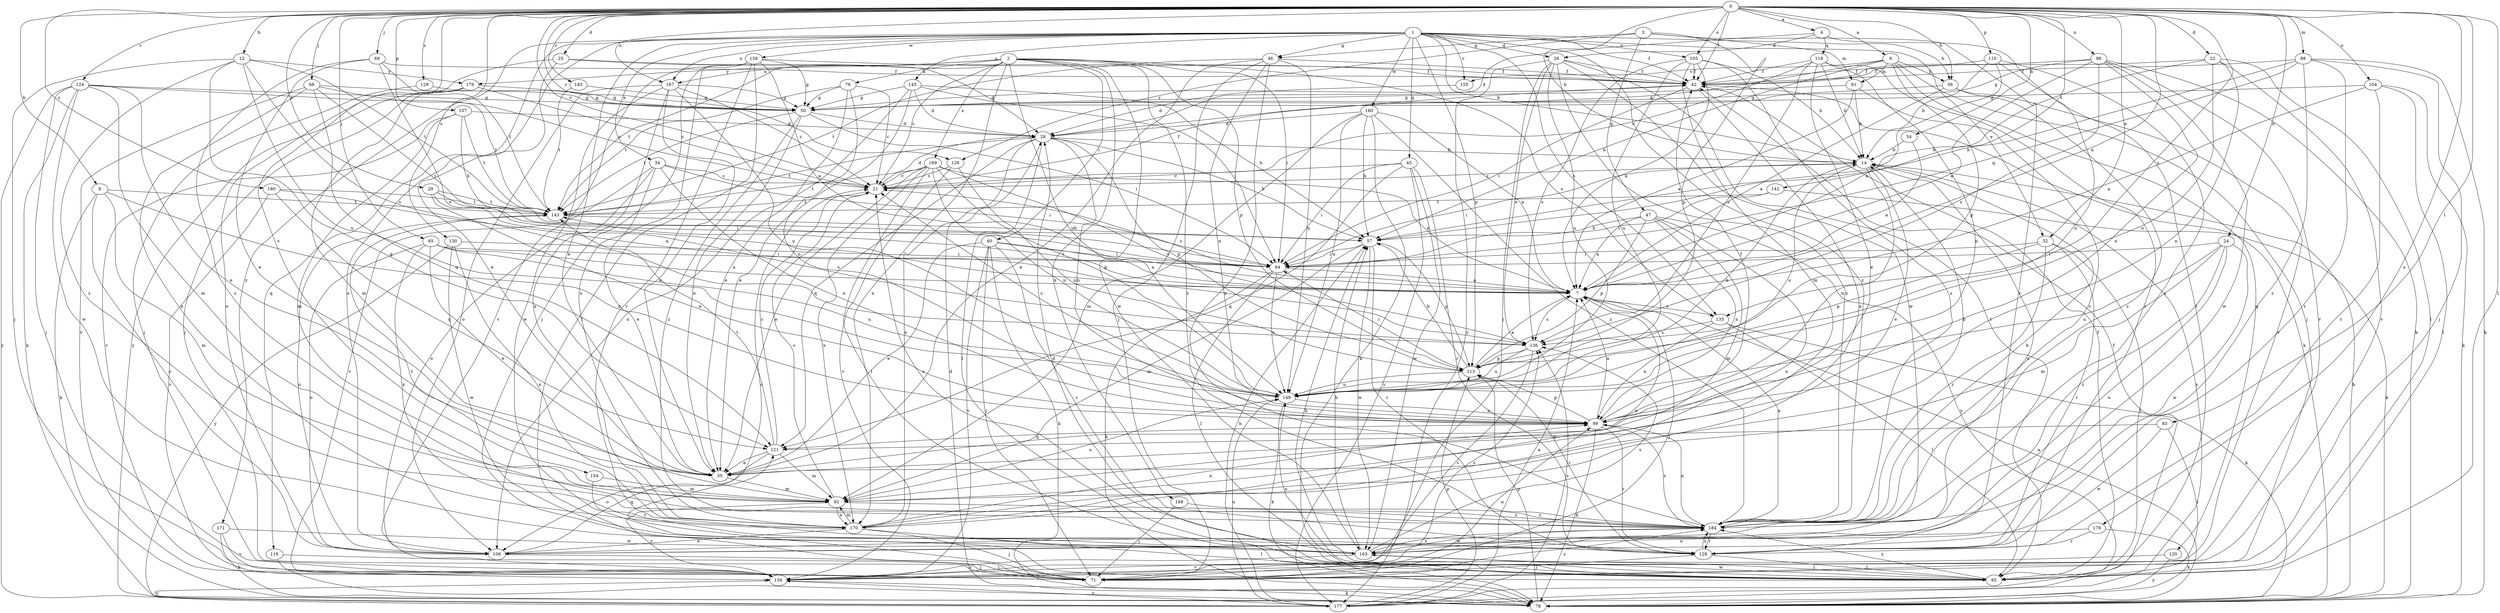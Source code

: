 strict digraph  {
0;
1;
2;
3;
4;
6;
7;
8;
12;
14;
21;
22;
24;
25;
26;
28;
29;
32;
34;
35;
42;
45;
46;
47;
50;
54;
56;
57;
60;
64;
65;
68;
69;
71;
76;
78;
83;
85;
88;
91;
92;
98;
99;
104;
105;
106;
107;
110;
113;
116;
118;
120;
121;
124;
126;
128;
129;
130;
135;
136;
142;
143;
145;
149;
154;
155;
156;
158;
160;
163;
167;
168;
169;
170;
171;
176;
177;
178;
180;
183;
184;
0 -> 4  [label=a];
0 -> 6  [label=a];
0 -> 7  [label=a];
0 -> 8  [label=b];
0 -> 12  [label=b];
0 -> 14  [label=b];
0 -> 21  [label=c];
0 -> 22  [label=d];
0 -> 24  [label=d];
0 -> 25  [label=d];
0 -> 29  [label=e];
0 -> 32  [label=e];
0 -> 42  [label=f];
0 -> 54  [label=h];
0 -> 56  [label=h];
0 -> 65  [label=j];
0 -> 68  [label=j];
0 -> 69  [label=j];
0 -> 83  [label=l];
0 -> 85  [label=l];
0 -> 88  [label=m];
0 -> 98  [label=n];
0 -> 104  [label=o];
0 -> 105  [label=o];
0 -> 107  [label=p];
0 -> 110  [label=p];
0 -> 124  [label=r];
0 -> 126  [label=r];
0 -> 129  [label=s];
0 -> 130  [label=s];
0 -> 135  [label=s];
0 -> 142  [label=t];
0 -> 154  [label=v];
0 -> 167  [label=x];
0 -> 178  [label=z];
0 -> 180  [label=z];
0 -> 183  [label=z];
1 -> 14  [label=b];
1 -> 26  [label=d];
1 -> 32  [label=e];
1 -> 34  [label=e];
1 -> 35  [label=e];
1 -> 42  [label=f];
1 -> 45  [label=g];
1 -> 46  [label=g];
1 -> 56  [label=h];
1 -> 105  [label=o];
1 -> 106  [label=o];
1 -> 113  [label=p];
1 -> 116  [label=q];
1 -> 135  [label=s];
1 -> 145  [label=u];
1 -> 155  [label=v];
1 -> 158  [label=w];
1 -> 160  [label=w];
1 -> 167  [label=x];
1 -> 171  [label=y];
1 -> 184  [label=z];
2 -> 21  [label=c];
2 -> 60  [label=i];
2 -> 64  [label=i];
2 -> 76  [label=k];
2 -> 113  [label=p];
2 -> 135  [label=s];
2 -> 143  [label=t];
2 -> 149  [label=u];
2 -> 163  [label=w];
2 -> 167  [label=x];
2 -> 168  [label=x];
2 -> 169  [label=x];
2 -> 170  [label=x];
2 -> 176  [label=y];
2 -> 184  [label=z];
3 -> 46  [label=g];
3 -> 47  [label=g];
3 -> 91  [label=m];
3 -> 113  [label=p];
3 -> 126  [label=r];
3 -> 128  [label=r];
4 -> 26  [label=d];
4 -> 28  [label=d];
4 -> 85  [label=l];
4 -> 118  [label=q];
6 -> 28  [label=d];
6 -> 56  [label=h];
6 -> 57  [label=h];
6 -> 71  [label=j];
6 -> 91  [label=m];
6 -> 113  [label=p];
6 -> 120  [label=q];
6 -> 155  [label=v];
7 -> 21  [label=c];
7 -> 71  [label=j];
7 -> 135  [label=s];
7 -> 136  [label=s];
7 -> 143  [label=t];
8 -> 78  [label=k];
8 -> 92  [label=m];
8 -> 99  [label=n];
8 -> 106  [label=o];
8 -> 143  [label=t];
12 -> 71  [label=j];
12 -> 121  [label=q];
12 -> 136  [label=s];
12 -> 143  [label=t];
12 -> 149  [label=u];
12 -> 176  [label=y];
12 -> 184  [label=z];
14 -> 21  [label=c];
14 -> 35  [label=e];
14 -> 64  [label=i];
14 -> 99  [label=n];
14 -> 106  [label=o];
14 -> 149  [label=u];
14 -> 177  [label=y];
21 -> 28  [label=d];
21 -> 42  [label=f];
21 -> 143  [label=t];
22 -> 42  [label=f];
22 -> 57  [label=h];
22 -> 85  [label=l];
22 -> 99  [label=n];
22 -> 149  [label=u];
22 -> 156  [label=v];
24 -> 64  [label=i];
24 -> 92  [label=m];
24 -> 106  [label=o];
24 -> 149  [label=u];
24 -> 163  [label=w];
24 -> 184  [label=z];
25 -> 28  [label=d];
25 -> 35  [label=e];
25 -> 42  [label=f];
25 -> 106  [label=o];
26 -> 42  [label=f];
26 -> 71  [label=j];
26 -> 85  [label=l];
26 -> 136  [label=s];
26 -> 149  [label=u];
26 -> 163  [label=w];
26 -> 177  [label=y];
26 -> 184  [label=z];
28 -> 14  [label=b];
28 -> 57  [label=h];
28 -> 85  [label=l];
28 -> 99  [label=n];
28 -> 113  [label=p];
28 -> 121  [label=q];
28 -> 143  [label=t];
28 -> 170  [label=x];
29 -> 64  [label=i];
29 -> 99  [label=n];
29 -> 136  [label=s];
29 -> 143  [label=t];
32 -> 64  [label=i];
32 -> 85  [label=l];
32 -> 113  [label=p];
32 -> 128  [label=r];
32 -> 184  [label=z];
34 -> 21  [label=c];
34 -> 35  [label=e];
34 -> 64  [label=i];
34 -> 99  [label=n];
34 -> 106  [label=o];
34 -> 156  [label=v];
35 -> 14  [label=b];
35 -> 92  [label=m];
42 -> 50  [label=g];
42 -> 64  [label=i];
42 -> 78  [label=k];
42 -> 170  [label=x];
45 -> 21  [label=c];
45 -> 64  [label=i];
45 -> 121  [label=q];
45 -> 128  [label=r];
45 -> 163  [label=w];
45 -> 177  [label=y];
46 -> 35  [label=e];
46 -> 42  [label=f];
46 -> 71  [label=j];
46 -> 99  [label=n];
46 -> 143  [label=t];
46 -> 149  [label=u];
46 -> 184  [label=z];
47 -> 7  [label=a];
47 -> 57  [label=h];
47 -> 92  [label=m];
47 -> 99  [label=n];
47 -> 113  [label=p];
47 -> 170  [label=x];
47 -> 177  [label=y];
50 -> 28  [label=d];
50 -> 35  [label=e];
50 -> 64  [label=i];
50 -> 143  [label=t];
50 -> 184  [label=z];
54 -> 7  [label=a];
54 -> 14  [label=b];
56 -> 7  [label=a];
56 -> 50  [label=g];
56 -> 156  [label=v];
56 -> 184  [label=z];
57 -> 64  [label=i];
57 -> 92  [label=m];
57 -> 113  [label=p];
57 -> 128  [label=r];
57 -> 163  [label=w];
60 -> 7  [label=a];
60 -> 35  [label=e];
60 -> 64  [label=i];
60 -> 71  [label=j];
60 -> 78  [label=k];
60 -> 128  [label=r];
60 -> 156  [label=v];
64 -> 7  [label=a];
64 -> 78  [label=k];
64 -> 85  [label=l];
64 -> 149  [label=u];
65 -> 7  [label=a];
65 -> 35  [label=e];
65 -> 64  [label=i];
65 -> 106  [label=o];
65 -> 149  [label=u];
65 -> 170  [label=x];
68 -> 21  [label=c];
68 -> 50  [label=g];
68 -> 64  [label=i];
68 -> 121  [label=q];
68 -> 156  [label=v];
68 -> 170  [label=x];
69 -> 35  [label=e];
69 -> 42  [label=f];
69 -> 136  [label=s];
69 -> 143  [label=t];
69 -> 184  [label=z];
71 -> 21  [label=c];
71 -> 99  [label=n];
71 -> 136  [label=s];
71 -> 184  [label=z];
76 -> 21  [label=c];
76 -> 35  [label=e];
76 -> 50  [label=g];
76 -> 99  [label=n];
76 -> 143  [label=t];
78 -> 7  [label=a];
78 -> 14  [label=b];
78 -> 28  [label=d];
78 -> 113  [label=p];
83 -> 85  [label=l];
83 -> 121  [label=q];
83 -> 163  [label=w];
85 -> 28  [label=d];
85 -> 42  [label=f];
85 -> 57  [label=h];
85 -> 149  [label=u];
85 -> 163  [label=w];
85 -> 184  [label=z];
88 -> 42  [label=f];
88 -> 57  [label=h];
88 -> 71  [label=j];
88 -> 78  [label=k];
88 -> 128  [label=r];
88 -> 184  [label=z];
88 -> 64  [label=q];
91 -> 7  [label=a];
91 -> 14  [label=b];
91 -> 50  [label=g];
91 -> 184  [label=z];
92 -> 21  [label=c];
92 -> 149  [label=u];
92 -> 156  [label=v];
92 -> 170  [label=x];
92 -> 184  [label=z];
98 -> 7  [label=a];
98 -> 42  [label=f];
98 -> 50  [label=g];
98 -> 78  [label=k];
98 -> 99  [label=n];
98 -> 136  [label=s];
98 -> 156  [label=v];
98 -> 163  [label=w];
99 -> 7  [label=a];
99 -> 42  [label=f];
99 -> 78  [label=k];
99 -> 113  [label=p];
99 -> 121  [label=q];
99 -> 128  [label=r];
99 -> 184  [label=z];
104 -> 7  [label=a];
104 -> 50  [label=g];
104 -> 78  [label=k];
104 -> 85  [label=l];
104 -> 128  [label=r];
105 -> 7  [label=a];
105 -> 14  [label=b];
105 -> 42  [label=f];
105 -> 92  [label=m];
105 -> 136  [label=s];
105 -> 149  [label=u];
105 -> 184  [label=z];
106 -> 71  [label=j];
106 -> 121  [label=q];
107 -> 28  [label=d];
107 -> 57  [label=h];
107 -> 92  [label=m];
107 -> 143  [label=t];
107 -> 156  [label=v];
110 -> 7  [label=a];
110 -> 14  [label=b];
110 -> 42  [label=f];
110 -> 149  [label=u];
110 -> 184  [label=z];
113 -> 7  [label=a];
113 -> 57  [label=h];
113 -> 64  [label=i];
113 -> 128  [label=r];
113 -> 149  [label=u];
116 -> 71  [label=j];
116 -> 78  [label=k];
118 -> 14  [label=b];
118 -> 21  [label=c];
118 -> 35  [label=e];
118 -> 42  [label=f];
118 -> 99  [label=n];
118 -> 128  [label=r];
118 -> 136  [label=s];
120 -> 156  [label=v];
120 -> 177  [label=y];
121 -> 21  [label=c];
121 -> 35  [label=e];
121 -> 92  [label=m];
121 -> 106  [label=o];
121 -> 143  [label=t];
124 -> 35  [label=e];
124 -> 50  [label=g];
124 -> 71  [label=j];
124 -> 78  [label=k];
124 -> 92  [label=m];
124 -> 143  [label=t];
124 -> 163  [label=w];
124 -> 177  [label=y];
126 -> 21  [label=c];
126 -> 149  [label=u];
126 -> 156  [label=v];
128 -> 71  [label=j];
128 -> 85  [label=l];
128 -> 184  [label=z];
129 -> 50  [label=g];
129 -> 71  [label=j];
130 -> 64  [label=i];
130 -> 163  [label=w];
130 -> 170  [label=x];
130 -> 177  [label=y];
135 -> 78  [label=k];
135 -> 85  [label=l];
135 -> 99  [label=n];
135 -> 136  [label=s];
136 -> 113  [label=p];
136 -> 149  [label=u];
136 -> 156  [label=v];
142 -> 64  [label=i];
142 -> 78  [label=k];
142 -> 143  [label=t];
143 -> 57  [label=h];
143 -> 106  [label=o];
145 -> 28  [label=d];
145 -> 35  [label=e];
145 -> 50  [label=g];
145 -> 57  [label=h];
145 -> 64  [label=i];
145 -> 106  [label=o];
149 -> 14  [label=b];
149 -> 21  [label=c];
149 -> 78  [label=k];
149 -> 99  [label=n];
154 -> 92  [label=m];
154 -> 128  [label=r];
155 -> 28  [label=d];
156 -> 78  [label=k];
156 -> 177  [label=y];
158 -> 7  [label=a];
158 -> 42  [label=f];
158 -> 50  [label=g];
158 -> 71  [label=j];
158 -> 85  [label=l];
158 -> 128  [label=r];
158 -> 156  [label=v];
158 -> 170  [label=x];
160 -> 7  [label=a];
160 -> 28  [label=d];
160 -> 57  [label=h];
160 -> 78  [label=k];
160 -> 92  [label=m];
160 -> 149  [label=u];
160 -> 184  [label=z];
163 -> 21  [label=c];
163 -> 57  [label=h];
163 -> 85  [label=l];
163 -> 136  [label=s];
163 -> 156  [label=v];
163 -> 184  [label=z];
167 -> 21  [label=c];
167 -> 35  [label=e];
167 -> 50  [label=g];
167 -> 106  [label=o];
167 -> 149  [label=u];
167 -> 163  [label=w];
167 -> 170  [label=x];
168 -> 71  [label=j];
168 -> 184  [label=z];
169 -> 7  [label=a];
169 -> 21  [label=c];
169 -> 35  [label=e];
169 -> 85  [label=l];
169 -> 113  [label=p];
169 -> 136  [label=s];
169 -> 143  [label=t];
169 -> 149  [label=u];
169 -> 170  [label=x];
170 -> 7  [label=a];
170 -> 71  [label=j];
170 -> 85  [label=l];
170 -> 92  [label=m];
170 -> 99  [label=n];
170 -> 106  [label=o];
170 -> 143  [label=t];
171 -> 78  [label=k];
171 -> 156  [label=v];
171 -> 163  [label=w];
176 -> 21  [label=c];
176 -> 50  [label=g];
176 -> 71  [label=j];
176 -> 92  [label=m];
176 -> 177  [label=y];
177 -> 7  [label=a];
177 -> 42  [label=f];
177 -> 57  [label=h];
177 -> 113  [label=p];
177 -> 136  [label=s];
177 -> 149  [label=u];
177 -> 156  [label=v];
178 -> 78  [label=k];
178 -> 106  [label=o];
178 -> 128  [label=r];
180 -> 7  [label=a];
180 -> 121  [label=q];
180 -> 143  [label=t];
180 -> 156  [label=v];
183 -> 50  [label=g];
183 -> 143  [label=t];
184 -> 7  [label=a];
184 -> 14  [label=b];
184 -> 99  [label=n];
184 -> 128  [label=r];
184 -> 163  [label=w];
}
